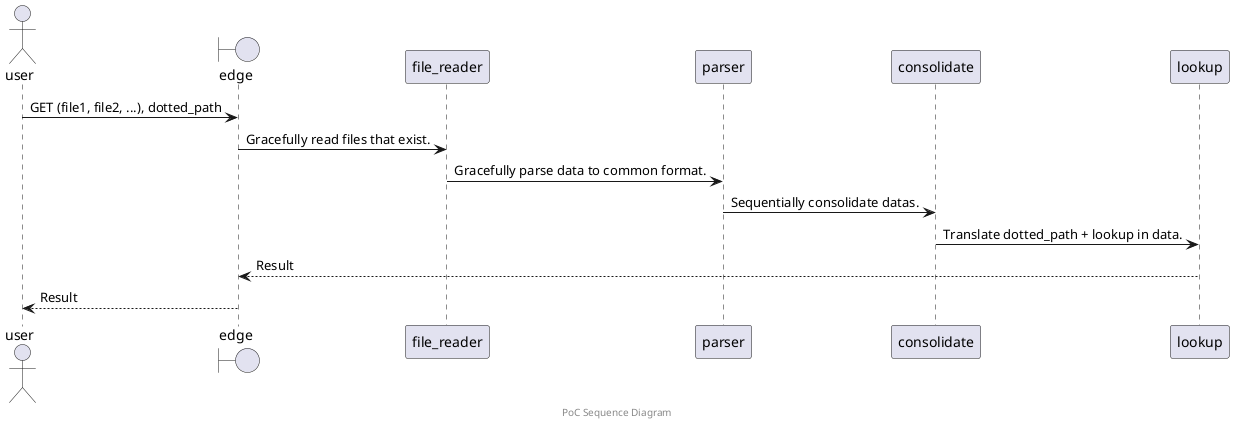 @startuml

footer PoC Sequence Diagram

actor user
boundary edge
participant file_reader
participant parser
participant consolidate
participant lookup

user -> edge: GET (file1, file2, ...), dotted_path
edge -> file_reader: Gracefully read files that exist.
file_reader -> parser: Gracefully parse data to common format.
parser -> consolidate: Sequentially consolidate datas.
consolidate -> lookup: Translate dotted_path + lookup in data.
edge <-- lookup: Result
user <-- edge: Result
@enduml
